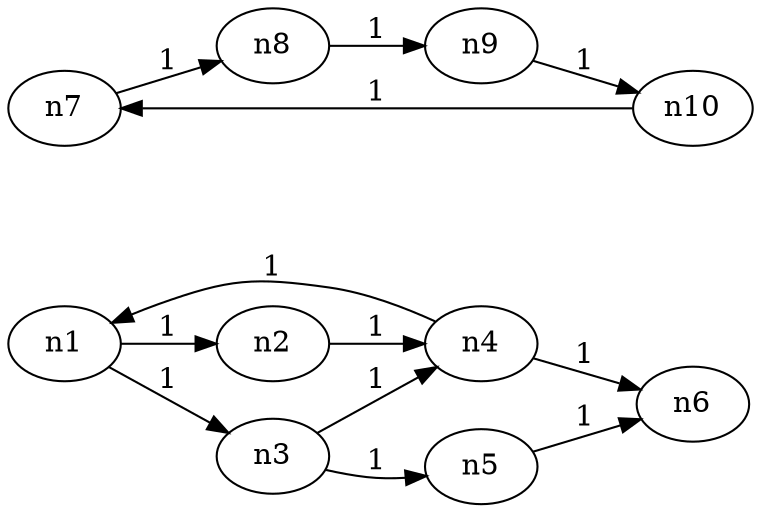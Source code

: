 digraph G {
rankdir=LR;
n1->n2 [label="1"];
n1->n3 [label="1"];
n2->n4 [label="1"];
n3->n4 [label="1"];
n3->n5 [label="1"];
n4->n1 [label="1"];
n4->n6 [label="1"];
n5->n6 [label="1"];
n7->n8 [label="1"];
n8->n9 [label="1"];
n9->n10 [label="1"];
n10->n7 [label="1"];
}